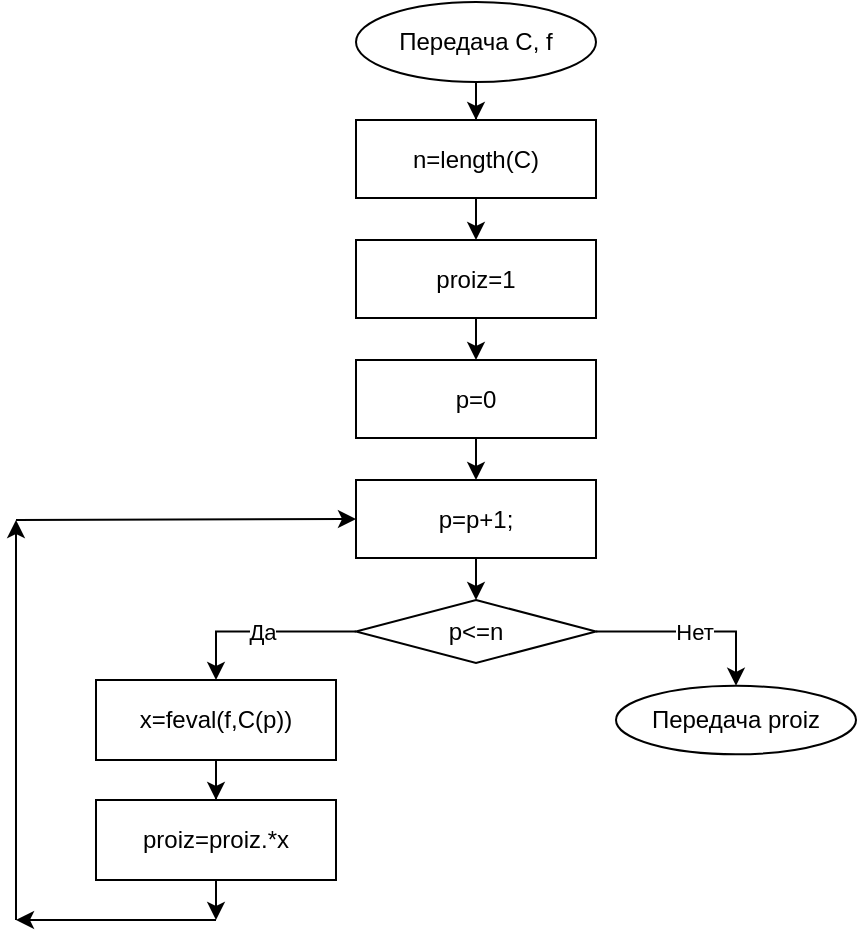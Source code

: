 <mxfile version="14.4.8" type="device" pages="4"><diagram id="p7F9MReObtsRd1Kzev0N" name="Page-1"><mxGraphModel dx="1387" dy="1841" grid="1" gridSize="10" guides="1" tooltips="1" connect="1" arrows="1" fold="1" page="1" pageScale="1" pageWidth="827" pageHeight="1169" math="0" shadow="0"><root><mxCell id="0"/><mxCell id="1" parent="0"/><mxCell id="exm4JS1nXxT4YLH1P7Y--3" value="" style="edgeStyle=orthogonalEdgeStyle;rounded=0;orthogonalLoop=1;jettySize=auto;html=1;" edge="1" parent="1" source="exm4JS1nXxT4YLH1P7Y--1" target="exm4JS1nXxT4YLH1P7Y--2"><mxGeometry relative="1" as="geometry"/></mxCell><mxCell id="exm4JS1nXxT4YLH1P7Y--1" value="Передача С, f" style="ellipse;whiteSpace=wrap;html=1;" vertex="1" parent="1"><mxGeometry x="340" y="-1169" width="120" height="40" as="geometry"/></mxCell><mxCell id="exm4JS1nXxT4YLH1P7Y--5" value="" style="edgeStyle=orthogonalEdgeStyle;rounded=0;orthogonalLoop=1;jettySize=auto;html=1;" edge="1" parent="1" source="exm4JS1nXxT4YLH1P7Y--2" target="exm4JS1nXxT4YLH1P7Y--4"><mxGeometry relative="1" as="geometry"/></mxCell><mxCell id="exm4JS1nXxT4YLH1P7Y--2" value="n=length(C)" style="whiteSpace=wrap;html=1;" vertex="1" parent="1"><mxGeometry x="340" y="-1110" width="120" height="39" as="geometry"/></mxCell><mxCell id="exm4JS1nXxT4YLH1P7Y--7" value="" style="edgeStyle=orthogonalEdgeStyle;rounded=0;orthogonalLoop=1;jettySize=auto;html=1;" edge="1" parent="1" source="exm4JS1nXxT4YLH1P7Y--4" target="exm4JS1nXxT4YLH1P7Y--6"><mxGeometry relative="1" as="geometry"/></mxCell><mxCell id="exm4JS1nXxT4YLH1P7Y--4" value="proiz=1" style="whiteSpace=wrap;html=1;" vertex="1" parent="1"><mxGeometry x="340" y="-1050" width="120" height="39" as="geometry"/></mxCell><mxCell id="exm4JS1nXxT4YLH1P7Y--9" value="" style="edgeStyle=orthogonalEdgeStyle;rounded=0;orthogonalLoop=1;jettySize=auto;html=1;" edge="1" parent="1" source="exm4JS1nXxT4YLH1P7Y--6" target="exm4JS1nXxT4YLH1P7Y--8"><mxGeometry relative="1" as="geometry"/></mxCell><mxCell id="exm4JS1nXxT4YLH1P7Y--6" value="p=0" style="whiteSpace=wrap;html=1;" vertex="1" parent="1"><mxGeometry x="340" y="-990" width="120" height="39" as="geometry"/></mxCell><mxCell id="exm4JS1nXxT4YLH1P7Y--13" value="" style="edgeStyle=orthogonalEdgeStyle;rounded=0;orthogonalLoop=1;jettySize=auto;html=1;" edge="1" parent="1" source="exm4JS1nXxT4YLH1P7Y--8" target="exm4JS1nXxT4YLH1P7Y--12"><mxGeometry relative="1" as="geometry"/></mxCell><mxCell id="exm4JS1nXxT4YLH1P7Y--8" value="p=p+1;" style="whiteSpace=wrap;html=1;" vertex="1" parent="1"><mxGeometry x="340" y="-930" width="120" height="39" as="geometry"/></mxCell><mxCell id="exm4JS1nXxT4YLH1P7Y--15" value="Да" style="edgeStyle=orthogonalEdgeStyle;rounded=0;orthogonalLoop=1;jettySize=auto;html=1;" edge="1" parent="1" source="exm4JS1nXxT4YLH1P7Y--12" target="exm4JS1nXxT4YLH1P7Y--14"><mxGeometry relative="1" as="geometry"/></mxCell><mxCell id="exm4JS1nXxT4YLH1P7Y--31" value="Нет" style="edgeStyle=orthogonalEdgeStyle;rounded=0;orthogonalLoop=1;jettySize=auto;html=1;" edge="1" parent="1" source="exm4JS1nXxT4YLH1P7Y--12" target="exm4JS1nXxT4YLH1P7Y--30"><mxGeometry relative="1" as="geometry"/></mxCell><mxCell id="exm4JS1nXxT4YLH1P7Y--12" value="p&amp;lt;=n" style="rhombus;whiteSpace=wrap;html=1;" vertex="1" parent="1"><mxGeometry x="340" y="-870" width="120" height="31.5" as="geometry"/></mxCell><mxCell id="exm4JS1nXxT4YLH1P7Y--17" value="" style="edgeStyle=orthogonalEdgeStyle;rounded=0;orthogonalLoop=1;jettySize=auto;html=1;" edge="1" parent="1" source="exm4JS1nXxT4YLH1P7Y--14" target="exm4JS1nXxT4YLH1P7Y--16"><mxGeometry relative="1" as="geometry"/></mxCell><mxCell id="exm4JS1nXxT4YLH1P7Y--14" value="x=feval(f,C(p))" style="whiteSpace=wrap;html=1;" vertex="1" parent="1"><mxGeometry x="210" y="-830" width="120" height="40" as="geometry"/></mxCell><mxCell id="exm4JS1nXxT4YLH1P7Y--16" value="proiz=proiz.*x" style="whiteSpace=wrap;html=1;" vertex="1" parent="1"><mxGeometry x="210" y="-770" width="120" height="40" as="geometry"/></mxCell><mxCell id="exm4JS1nXxT4YLH1P7Y--22" value="" style="endArrow=classic;html=1;exitX=0.5;exitY=1;exitDx=0;exitDy=0;" edge="1" parent="1" source="exm4JS1nXxT4YLH1P7Y--16"><mxGeometry width="50" height="50" relative="1" as="geometry"><mxPoint x="200" y="-610" as="sourcePoint"/><mxPoint x="270" y="-710" as="targetPoint"/></mxGeometry></mxCell><mxCell id="exm4JS1nXxT4YLH1P7Y--27" value="" style="endArrow=classic;html=1;" edge="1" parent="1"><mxGeometry width="50" height="50" relative="1" as="geometry"><mxPoint x="270" y="-710" as="sourcePoint"/><mxPoint x="170" y="-710" as="targetPoint"/></mxGeometry></mxCell><mxCell id="exm4JS1nXxT4YLH1P7Y--28" value="" style="endArrow=classic;html=1;" edge="1" parent="1"><mxGeometry width="50" height="50" relative="1" as="geometry"><mxPoint x="170" y="-710" as="sourcePoint"/><mxPoint x="170" y="-910" as="targetPoint"/></mxGeometry></mxCell><mxCell id="exm4JS1nXxT4YLH1P7Y--29" value="" style="endArrow=classic;html=1;entryX=0;entryY=0.5;entryDx=0;entryDy=0;" edge="1" parent="1" target="exm4JS1nXxT4YLH1P7Y--8"><mxGeometry width="50" height="50" relative="1" as="geometry"><mxPoint x="170" y="-910" as="sourcePoint"/><mxPoint x="250" y="-960" as="targetPoint"/></mxGeometry></mxCell><mxCell id="exm4JS1nXxT4YLH1P7Y--30" value="Передача proiz" style="ellipse;whiteSpace=wrap;html=1;" vertex="1" parent="1"><mxGeometry x="470" y="-827.12" width="120" height="34.25" as="geometry"/></mxCell></root></mxGraphModel></diagram><diagram id="ZK-W8tfJHLznuzbGrCzI" name="Page-2"><mxGraphModel dx="1387" dy="672" grid="1" gridSize="10" guides="1" tooltips="1" connect="1" arrows="1" fold="1" page="1" pageScale="1" pageWidth="827" pageHeight="1169" math="0" shadow="0"><root><mxCell id="3-taDUgvmx-gp7WLDBJt-0"/><mxCell id="3-taDUgvmx-gp7WLDBJt-1" parent="3-taDUgvmx-gp7WLDBJt-0"/><mxCell id="3-taDUgvmx-gp7WLDBJt-4" value="" style="edgeStyle=orthogonalEdgeStyle;rounded=0;orthogonalLoop=1;jettySize=auto;html=1;" edge="1" parent="3-taDUgvmx-gp7WLDBJt-1" source="3-taDUgvmx-gp7WLDBJt-2" target="3-taDUgvmx-gp7WLDBJt-3"><mxGeometry relative="1" as="geometry"/></mxCell><mxCell id="3-taDUgvmx-gp7WLDBJt-2" value="Передача C, f" style="ellipse;whiteSpace=wrap;html=1;" vertex="1" parent="3-taDUgvmx-gp7WLDBJt-1"><mxGeometry x="350" width="120" height="40" as="geometry"/></mxCell><mxCell id="3-taDUgvmx-gp7WLDBJt-6" value="" style="edgeStyle=orthogonalEdgeStyle;rounded=0;orthogonalLoop=1;jettySize=auto;html=1;" edge="1" parent="3-taDUgvmx-gp7WLDBJt-1" source="3-taDUgvmx-gp7WLDBJt-3" target="3-taDUgvmx-gp7WLDBJt-5"><mxGeometry relative="1" as="geometry"/></mxCell><mxCell id="3-taDUgvmx-gp7WLDBJt-3" value="x=f(C)" style="whiteSpace=wrap;html=1;" vertex="1" parent="3-taDUgvmx-gp7WLDBJt-1"><mxGeometry x="350" y="60" width="120" height="40" as="geometry"/></mxCell><mxCell id="3-taDUgvmx-gp7WLDBJt-8" value="" style="edgeStyle=orthogonalEdgeStyle;rounded=0;orthogonalLoop=1;jettySize=auto;html=1;" edge="1" parent="3-taDUgvmx-gp7WLDBJt-1" source="3-taDUgvmx-gp7WLDBJt-5" target="3-taDUgvmx-gp7WLDBJt-7"><mxGeometry relative="1" as="geometry"/></mxCell><mxCell id="3-taDUgvmx-gp7WLDBJt-5" value="&lt;div&gt;proiz=prod(x,'all')&lt;/div&gt;" style="whiteSpace=wrap;html=1;" vertex="1" parent="3-taDUgvmx-gp7WLDBJt-1"><mxGeometry x="350" y="110" width="120" height="40" as="geometry"/></mxCell><mxCell id="3-taDUgvmx-gp7WLDBJt-7" value="Передача proiz" style="ellipse;whiteSpace=wrap;html=1;" vertex="1" parent="3-taDUgvmx-gp7WLDBJt-1"><mxGeometry x="350" y="170" width="120" height="40" as="geometry"/></mxCell></root></mxGraphModel></diagram><diagram id="dn21mZQcyjPu83odbgWV" name="Page-3"><mxGraphModel dx="1387" dy="672" grid="1" gridSize="10" guides="1" tooltips="1" connect="1" arrows="1" fold="1" page="1" pageScale="1" pageWidth="827" pageHeight="1169" math="0" shadow="0"><root><mxCell id="N4aL53NMWghNFVXlBiMx-0"/><mxCell id="N4aL53NMWghNFVXlBiMx-1" parent="N4aL53NMWghNFVXlBiMx-0"/><mxCell id="N4aL53NMWghNFVXlBiMx-4" value="" style="edgeStyle=orthogonalEdgeStyle;rounded=0;orthogonalLoop=1;jettySize=auto;html=1;" edge="1" parent="N4aL53NMWghNFVXlBiMx-1" source="N4aL53NMWghNFVXlBiMx-2" target="N4aL53NMWghNFVXlBiMx-3"><mxGeometry relative="1" as="geometry"/></mxCell><mxCell id="N4aL53NMWghNFVXlBiMx-2" value="Передача х" style="ellipse;whiteSpace=wrap;html=1;" vertex="1" parent="N4aL53NMWghNFVXlBiMx-1"><mxGeometry x="354" width="120" height="40" as="geometry"/></mxCell><mxCell id="N4aL53NMWghNFVXlBiMx-6" value="" style="edgeStyle=orthogonalEdgeStyle;rounded=0;orthogonalLoop=1;jettySize=auto;html=1;" edge="1" parent="N4aL53NMWghNFVXlBiMx-1" source="N4aL53NMWghNFVXlBiMx-3" target="N4aL53NMWghNFVXlBiMx-5"><mxGeometry relative="1" as="geometry"/></mxCell><mxCell id="N4aL53NMWghNFVXlBiMx-3" value="y=abs(x).^(1/3);" style="whiteSpace=wrap;html=1;" vertex="1" parent="N4aL53NMWghNFVXlBiMx-1"><mxGeometry x="354" y="60" width="120" height="40" as="geometry"/></mxCell><mxCell id="N4aL53NMWghNFVXlBiMx-5" value="Передача y" style="ellipse;whiteSpace=wrap;html=1;" vertex="1" parent="N4aL53NMWghNFVXlBiMx-1"><mxGeometry x="354" y="120" width="120" height="40" as="geometry"/></mxCell></root></mxGraphModel></diagram><diagram id="KiUa26LZiUVo43EO8d3W" name="Page-4"><mxGraphModel dx="1981" dy="960" grid="1" gridSize="10" guides="1" tooltips="1" connect="1" arrows="1" fold="1" page="1" pageScale="1" pageWidth="827" pageHeight="1169" math="0" shadow="0"><root><mxCell id="Z-oRD54OFihKzy9W9z8Z-0"/><mxCell id="Z-oRD54OFihKzy9W9z8Z-1" parent="Z-oRD54OFihKzy9W9z8Z-0"/><mxCell id="uJOK14mTg8Ga417RZSJD-4" value="" style="edgeStyle=orthogonalEdgeStyle;rounded=0;orthogonalLoop=1;jettySize=auto;html=1;" edge="1" parent="Z-oRD54OFihKzy9W9z8Z-1" source="uJOK14mTg8Ga417RZSJD-0" target="uJOK14mTg8Ga417RZSJD-3"><mxGeometry relative="1" as="geometry"/></mxCell><mxCell id="uJOK14mTg8Ga417RZSJD-0" value="Начало" style="ellipse;whiteSpace=wrap;html=1;" vertex="1" parent="Z-oRD54OFihKzy9W9z8Z-1"><mxGeometry x="210" width="120" height="40" as="geometry"/></mxCell><mxCell id="uJOK14mTg8Ga417RZSJD-6" value="" style="edgeStyle=orthogonalEdgeStyle;rounded=0;orthogonalLoop=1;jettySize=auto;html=1;" edge="1" parent="Z-oRD54OFihKzy9W9z8Z-1" source="uJOK14mTg8Ga417RZSJD-3" target="uJOK14mTg8Ga417RZSJD-5"><mxGeometry relative="1" as="geometry"/></mxCell><mxCell id="uJOK14mTg8Ga417RZSJD-3" value="Ввод А, L" style="shape=parallelogram;perimeter=parallelogramPerimeter;whiteSpace=wrap;html=1;fixedSize=1;" vertex="1" parent="Z-oRD54OFihKzy9W9z8Z-1"><mxGeometry x="210" y="50" width="120" height="40" as="geometry"/></mxCell><mxCell id="uJOK14mTg8Ga417RZSJD-8" value="" style="edgeStyle=orthogonalEdgeStyle;rounded=0;orthogonalLoop=1;jettySize=auto;html=1;" edge="1" parent="Z-oRD54OFihKzy9W9z8Z-1" source="uJOK14mTg8Ga417RZSJD-5" target="uJOK14mTg8Ga417RZSJD-7"><mxGeometry relative="1" as="geometry"/></mxCell><mxCell id="uJOK14mTg8Ga417RZSJD-5" value="[n,m]=size(A)" style="whiteSpace=wrap;html=1;" vertex="1" parent="Z-oRD54OFihKzy9W9z8Z-1"><mxGeometry x="210" y="100" width="120" height="40" as="geometry"/></mxCell><mxCell id="uJOK14mTg8Ga417RZSJD-12" value="" style="edgeStyle=orthogonalEdgeStyle;rounded=0;orthogonalLoop=1;jettySize=auto;html=1;" edge="1" parent="Z-oRD54OFihKzy9W9z8Z-1" source="uJOK14mTg8Ga417RZSJD-7" target="uJOK14mTg8Ga417RZSJD-11"><mxGeometry relative="1" as="geometry"/></mxCell><mxCell id="uJOK14mTg8Ga417RZSJD-7" value="&lt;font style=&quot;font-size: 9px&quot;&gt;fprintf('К каждой строке x^3\n')&lt;/font&gt;" style="whiteSpace=wrap;html=1;" vertex="1" parent="Z-oRD54OFihKzy9W9z8Z-1"><mxGeometry x="210" y="150" width="120" height="40" as="geometry"/></mxCell><mxCell id="uJOK14mTg8Ga417RZSJD-14" value="" style="edgeStyle=orthogonalEdgeStyle;rounded=0;orthogonalLoop=1;jettySize=auto;html=1;" edge="1" parent="Z-oRD54OFihKzy9W9z8Z-1" source="uJOK14mTg8Ga417RZSJD-11" target="uJOK14mTg8Ga417RZSJD-13"><mxGeometry relative="1" as="geometry"/></mxCell><mxCell id="uJOK14mTg8Ga417RZSJD-11" value="&lt;font style=&quot;font-size: 9px&quot;&gt;fprintf(' Поэлементной обработкой:\n')&lt;/font&gt;" style="whiteSpace=wrap;html=1;" vertex="1" parent="Z-oRD54OFihKzy9W9z8Z-1"><mxGeometry x="210" y="200" width="120" height="40" as="geometry"/></mxCell><mxCell id="uJOK14mTg8Ga417RZSJD-18" value="" style="edgeStyle=orthogonalEdgeStyle;rounded=0;orthogonalLoop=1;jettySize=auto;html=1;" edge="1" parent="Z-oRD54OFihKzy9W9z8Z-1" source="uJOK14mTg8Ga417RZSJD-13" target="uJOK14mTg8Ga417RZSJD-17"><mxGeometry relative="1" as="geometry"/></mxCell><mxCell id="uJOK14mTg8Ga417RZSJD-13" value="p=0" style="whiteSpace=wrap;html=1;" vertex="1" parent="Z-oRD54OFihKzy9W9z8Z-1"><mxGeometry x="210" y="250" width="120" height="40" as="geometry"/></mxCell><mxCell id="uJOK14mTg8Ga417RZSJD-26" value="" style="edgeStyle=orthogonalEdgeStyle;rounded=0;orthogonalLoop=1;jettySize=auto;html=1;" edge="1" parent="Z-oRD54OFihKzy9W9z8Z-1" source="uJOK14mTg8Ga417RZSJD-17" target="uJOK14mTg8Ga417RZSJD-25"><mxGeometry relative="1" as="geometry"/></mxCell><mxCell id="uJOK14mTg8Ga417RZSJD-17" value="p=p+1" style="whiteSpace=wrap;html=1;" vertex="1" parent="Z-oRD54OFihKzy9W9z8Z-1"><mxGeometry x="210" y="300" width="120" height="40" as="geometry"/></mxCell><mxCell id="uJOK14mTg8Ga417RZSJD-28" value="Да" style="edgeStyle=orthogonalEdgeStyle;rounded=0;orthogonalLoop=1;jettySize=auto;html=1;" edge="1" parent="Z-oRD54OFihKzy9W9z8Z-1" source="uJOK14mTg8Ga417RZSJD-25" target="uJOK14mTg8Ga417RZSJD-27"><mxGeometry relative="1" as="geometry"/></mxCell><mxCell id="uJOK14mTg8Ga417RZSJD-38" value="Нет" style="edgeStyle=orthogonalEdgeStyle;rounded=0;orthogonalLoop=1;jettySize=auto;html=1;" edge="1" parent="Z-oRD54OFihKzy9W9z8Z-1" source="uJOK14mTg8Ga417RZSJD-25" target="uJOK14mTg8Ga417RZSJD-37"><mxGeometry relative="1" as="geometry"/></mxCell><mxCell id="uJOK14mTg8Ga417RZSJD-25" value="p&amp;lt;=n" style="shape=parallelogram;perimeter=parallelogramPerimeter;whiteSpace=wrap;html=1;fixedSize=1;" vertex="1" parent="Z-oRD54OFihKzy9W9z8Z-1"><mxGeometry x="210" y="350" width="120" height="40" as="geometry"/></mxCell><mxCell id="uJOK14mTg8Ga417RZSJD-30" value="" style="edgeStyle=orthogonalEdgeStyle;rounded=0;orthogonalLoop=1;jettySize=auto;html=1;" edge="1" parent="Z-oRD54OFihKzy9W9z8Z-1" source="uJOK14mTg8Ga417RZSJD-27" target="uJOK14mTg8Ga417RZSJD-29"><mxGeometry relative="1" as="geometry"/></mxCell><mxCell id="uJOK14mTg8Ga417RZSJD-27" value="&lt;font style=&quot;font-size: 9px&quot;&gt;fprintf ('&amp;nbsp; Строка №%d:\n',p)&lt;/font&gt;" style="whiteSpace=wrap;html=1;" vertex="1" parent="Z-oRD54OFihKzy9W9z8Z-1"><mxGeometry x="80" y="400" width="120" height="40" as="geometry"/></mxCell><mxCell id="uJOK14mTg8Ga417RZSJD-32" value="" style="edgeStyle=orthogonalEdgeStyle;rounded=0;orthogonalLoop=1;jettySize=auto;html=1;" edge="1" parent="Z-oRD54OFihKzy9W9z8Z-1" source="uJOK14mTg8Ga417RZSJD-29" target="uJOK14mTg8Ga417RZSJD-31"><mxGeometry relative="1" as="geometry"/></mxCell><mxCell id="uJOK14mTg8Ga417RZSJD-29" value="&lt;font style=&quot;font-size: 9px&quot;&gt;[a]=fun4_2_3_3_1(A(p,:), @x_cube)&lt;/font&gt;" style="whiteSpace=wrap;html=1;" vertex="1" parent="Z-oRD54OFihKzy9W9z8Z-1"><mxGeometry x="80" y="450" width="120" height="40" as="geometry"/></mxCell><mxCell id="uJOK14mTg8Ga417RZSJD-31" value="&lt;font style=&quot;font-size: 9px&quot;&gt;fprintf('&amp;nbsp; &amp;nbsp;\t%10.3f\n',a)&lt;/font&gt;" style="whiteSpace=wrap;html=1;" vertex="1" parent="Z-oRD54OFihKzy9W9z8Z-1"><mxGeometry x="80" y="500" width="120" height="40" as="geometry"/></mxCell><mxCell id="uJOK14mTg8Ga417RZSJD-33" value="" style="endArrow=classic;html=1;exitX=0.5;exitY=1;exitDx=0;exitDy=0;" edge="1" parent="Z-oRD54OFihKzy9W9z8Z-1" source="uJOK14mTg8Ga417RZSJD-31"><mxGeometry width="50" height="50" relative="1" as="geometry"><mxPoint x="390" y="500" as="sourcePoint"/><mxPoint x="140" y="560" as="targetPoint"/></mxGeometry></mxCell><mxCell id="uJOK14mTg8Ga417RZSJD-34" value="" style="endArrow=classic;html=1;" edge="1" parent="Z-oRD54OFihKzy9W9z8Z-1"><mxGeometry width="50" height="50" relative="1" as="geometry"><mxPoint x="140" y="560" as="sourcePoint"/><mxPoint x="40" y="560" as="targetPoint"/></mxGeometry></mxCell><mxCell id="uJOK14mTg8Ga417RZSJD-35" value="" style="endArrow=classic;html=1;" edge="1" parent="Z-oRD54OFihKzy9W9z8Z-1"><mxGeometry width="50" height="50" relative="1" as="geometry"><mxPoint x="40" y="560" as="sourcePoint"/><mxPoint x="40" y="320" as="targetPoint"/></mxGeometry></mxCell><mxCell id="uJOK14mTg8Ga417RZSJD-36" value="" style="endArrow=classic;html=1;entryX=0;entryY=0.5;entryDx=0;entryDy=0;" edge="1" parent="Z-oRD54OFihKzy9W9z8Z-1" target="uJOK14mTg8Ga417RZSJD-17"><mxGeometry width="50" height="50" relative="1" as="geometry"><mxPoint x="40" y="320" as="sourcePoint"/><mxPoint x="60" y="270" as="targetPoint"/></mxGeometry></mxCell><mxCell id="uJOK14mTg8Ga417RZSJD-37" value="&lt;font style=&quot;font-size: 9px&quot;&gt;fprintf(' Встроенными функциями:\n')&lt;/font&gt;" style="whiteSpace=wrap;html=1;" vertex="1" parent="Z-oRD54OFihKzy9W9z8Z-1"><mxGeometry x="340" y="400" width="120" height="40" as="geometry"/></mxCell><mxCell id="K1FTlHet51PSsW01UaiY-0" value="" style="edgeStyle=orthogonalEdgeStyle;rounded=0;orthogonalLoop=1;jettySize=auto;html=1;" edge="1" source="K1FTlHet51PSsW01UaiY-1" target="K1FTlHet51PSsW01UaiY-2" parent="Z-oRD54OFihKzy9W9z8Z-1"><mxGeometry relative="1" as="geometry"/></mxCell><mxCell id="K1FTlHet51PSsW01UaiY-1" value="p=0" style="whiteSpace=wrap;html=1;" vertex="1" parent="Z-oRD54OFihKzy9W9z8Z-1"><mxGeometry x="340" y="450" width="120" height="40" as="geometry"/></mxCell><mxCell id="K1FTlHet51PSsW01UaiY-2" value="p=p+1" style="whiteSpace=wrap;html=1;" vertex="1" parent="Z-oRD54OFihKzy9W9z8Z-1"><mxGeometry x="340" y="500" width="120" height="40" as="geometry"/></mxCell><mxCell id="K1FTlHet51PSsW01UaiY-3" value="" style="endArrow=classic;html=1;entryX=0.5;entryY=0;entryDx=0;entryDy=0;" edge="1" parent="Z-oRD54OFihKzy9W9z8Z-1" target="K1FTlHet51PSsW01UaiY-1"><mxGeometry width="50" height="50" relative="1" as="geometry"><mxPoint x="400" y="440" as="sourcePoint"/><mxPoint x="710" y="400" as="targetPoint"/></mxGeometry></mxCell><mxCell id="K1FTlHet51PSsW01UaiY-6" value="Да" style="edgeStyle=orthogonalEdgeStyle;rounded=0;orthogonalLoop=1;jettySize=auto;html=1;" edge="1" source="K1FTlHet51PSsW01UaiY-7" target="K1FTlHet51PSsW01UaiY-9" parent="Z-oRD54OFihKzy9W9z8Z-1"><mxGeometry relative="1" as="geometry"/></mxCell><mxCell id="K1FTlHet51PSsW01UaiY-16" value="Нет" style="edgeStyle=orthogonalEdgeStyle;rounded=0;orthogonalLoop=1;jettySize=auto;html=1;" edge="1" parent="Z-oRD54OFihKzy9W9z8Z-1" source="K1FTlHet51PSsW01UaiY-7" target="K1FTlHet51PSsW01UaiY-15"><mxGeometry relative="1" as="geometry"/></mxCell><mxCell id="K1FTlHet51PSsW01UaiY-7" value="p&amp;lt;=n" style="shape=parallelogram;perimeter=parallelogramPerimeter;whiteSpace=wrap;html=1;fixedSize=1;" vertex="1" parent="Z-oRD54OFihKzy9W9z8Z-1"><mxGeometry x="340" y="560" width="120" height="40" as="geometry"/></mxCell><mxCell id="K1FTlHet51PSsW01UaiY-8" value="" style="edgeStyle=orthogonalEdgeStyle;rounded=0;orthogonalLoop=1;jettySize=auto;html=1;" edge="1" source="K1FTlHet51PSsW01UaiY-9" target="K1FTlHet51PSsW01UaiY-11" parent="Z-oRD54OFihKzy9W9z8Z-1"><mxGeometry relative="1" as="geometry"/></mxCell><mxCell id="K1FTlHet51PSsW01UaiY-9" value="&lt;font style=&quot;font-size: 9px&quot;&gt;fprintf ('&amp;nbsp; Строка №%d:\n',p)&lt;/font&gt;" style="whiteSpace=wrap;html=1;" vertex="1" parent="Z-oRD54OFihKzy9W9z8Z-1"><mxGeometry x="210" y="610" width="120" height="40" as="geometry"/></mxCell><mxCell id="K1FTlHet51PSsW01UaiY-10" value="" style="edgeStyle=orthogonalEdgeStyle;rounded=0;orthogonalLoop=1;jettySize=auto;html=1;" edge="1" source="K1FTlHet51PSsW01UaiY-11" target="K1FTlHet51PSsW01UaiY-12" parent="Z-oRD54OFihKzy9W9z8Z-1"><mxGeometry relative="1" as="geometry"/></mxCell><mxCell id="K1FTlHet51PSsW01UaiY-11" value="&lt;font style=&quot;font-size: 9px&quot;&gt;[a]=fun4_2_3_3_2(A(p,:), @x_cube)&lt;/font&gt;" style="whiteSpace=wrap;html=1;" vertex="1" parent="Z-oRD54OFihKzy9W9z8Z-1"><mxGeometry x="210" y="660" width="120" height="40" as="geometry"/></mxCell><mxCell id="K1FTlHet51PSsW01UaiY-12" value="&lt;font style=&quot;font-size: 9px&quot;&gt;fprintf('&amp;nbsp; &amp;nbsp;\t%10.3f\n',a)&lt;/font&gt;" style="whiteSpace=wrap;html=1;" vertex="1" parent="Z-oRD54OFihKzy9W9z8Z-1"><mxGeometry x="210" y="710" width="120" height="40" as="geometry"/></mxCell><mxCell id="K1FTlHet51PSsW01UaiY-14" value="" style="endArrow=classic;html=1;entryX=0.5;entryY=0;entryDx=0;entryDy=0;exitX=0.5;exitY=1;exitDx=0;exitDy=0;" edge="1" parent="Z-oRD54OFihKzy9W9z8Z-1" source="K1FTlHet51PSsW01UaiY-2" target="K1FTlHet51PSsW01UaiY-7"><mxGeometry width="50" height="50" relative="1" as="geometry"><mxPoint x="390" y="400" as="sourcePoint"/><mxPoint x="440" y="350" as="targetPoint"/></mxGeometry></mxCell><mxCell id="K1FTlHet51PSsW01UaiY-18" value="" style="edgeStyle=orthogonalEdgeStyle;rounded=0;orthogonalLoop=1;jettySize=auto;html=1;" edge="1" parent="Z-oRD54OFihKzy9W9z8Z-1" source="K1FTlHet51PSsW01UaiY-15" target="K1FTlHet51PSsW01UaiY-17"><mxGeometry relative="1" as="geometry"/></mxCell><mxCell id="K1FTlHet51PSsW01UaiY-15" value="&lt;font style=&quot;font-size: 9px&quot;&gt;fprintf('К совокупности первых %d строк логарифм от модуля х\n',L&lt;/font&gt;" style="whiteSpace=wrap;html=1;" vertex="1" parent="Z-oRD54OFihKzy9W9z8Z-1"><mxGeometry x="470" y="610" width="120" height="40" as="geometry"/></mxCell><mxCell id="K1FTlHet51PSsW01UaiY-20" value="" style="edgeStyle=orthogonalEdgeStyle;rounded=0;orthogonalLoop=1;jettySize=auto;html=1;" edge="1" parent="Z-oRD54OFihKzy9W9z8Z-1" source="K1FTlHet51PSsW01UaiY-17" target="K1FTlHet51PSsW01UaiY-19"><mxGeometry relative="1" as="geometry"/></mxCell><mxCell id="K1FTlHet51PSsW01UaiY-17" value="&lt;font style=&quot;font-size: 9px&quot;&gt;fprintf(' Поэлементной обработкой:\n')&lt;/font&gt;" style="whiteSpace=wrap;html=1;" vertex="1" parent="Z-oRD54OFihKzy9W9z8Z-1"><mxGeometry x="470" y="660" width="120" height="40" as="geometry"/></mxCell><mxCell id="K1FTlHet51PSsW01UaiY-22" value="" style="edgeStyle=orthogonalEdgeStyle;rounded=0;orthogonalLoop=1;jettySize=auto;html=1;" edge="1" parent="Z-oRD54OFihKzy9W9z8Z-1" source="K1FTlHet51PSsW01UaiY-19" target="K1FTlHet51PSsW01UaiY-21"><mxGeometry relative="1" as="geometry"/></mxCell><mxCell id="K1FTlHet51PSsW01UaiY-19" value="&lt;font style=&quot;font-size: 6px&quot;&gt;[a]=fun4_2_3_3_1(reshape(A(1:L,:),L*m,1), @ln_abs)&lt;/font&gt;" style="whiteSpace=wrap;html=1;" vertex="1" parent="Z-oRD54OFihKzy9W9z8Z-1"><mxGeometry x="470" y="710" width="120" height="40" as="geometry"/></mxCell><mxCell id="K1FTlHet51PSsW01UaiY-24" value="" style="edgeStyle=orthogonalEdgeStyle;rounded=0;orthogonalLoop=1;jettySize=auto;html=1;" edge="1" parent="Z-oRD54OFihKzy9W9z8Z-1" source="K1FTlHet51PSsW01UaiY-21" target="K1FTlHet51PSsW01UaiY-23"><mxGeometry relative="1" as="geometry"/></mxCell><mxCell id="K1FTlHet51PSsW01UaiY-21" value="&lt;font style=&quot;font-size: 9px&quot;&gt;fprintf('&amp;nbsp; \t%10.3f\n',a)&lt;/font&gt;" style="whiteSpace=wrap;html=1;" vertex="1" parent="Z-oRD54OFihKzy9W9z8Z-1"><mxGeometry x="470" y="760" width="120" height="40" as="geometry"/></mxCell><mxCell id="K1FTlHet51PSsW01UaiY-26" value="" style="edgeStyle=orthogonalEdgeStyle;rounded=0;orthogonalLoop=1;jettySize=auto;html=1;" edge="1" parent="Z-oRD54OFihKzy9W9z8Z-1" source="K1FTlHet51PSsW01UaiY-23" target="K1FTlHet51PSsW01UaiY-25"><mxGeometry relative="1" as="geometry"/></mxCell><mxCell id="K1FTlHet51PSsW01UaiY-23" value="&lt;font style=&quot;font-size: 9px&quot;&gt;fprintf(' Встроенными функциями:\n')&lt;/font&gt;" style="whiteSpace=wrap;html=1;" vertex="1" parent="Z-oRD54OFihKzy9W9z8Z-1"><mxGeometry x="470" y="810" width="120" height="40" as="geometry"/></mxCell><mxCell id="K1FTlHet51PSsW01UaiY-28" value="" style="edgeStyle=orthogonalEdgeStyle;rounded=0;orthogonalLoop=1;jettySize=auto;html=1;" edge="1" parent="Z-oRD54OFihKzy9W9z8Z-1" source="K1FTlHet51PSsW01UaiY-25" target="K1FTlHet51PSsW01UaiY-27"><mxGeometry relative="1" as="geometry"/></mxCell><mxCell id="K1FTlHet51PSsW01UaiY-25" value="&lt;font style=&quot;font-size: 6px&quot;&gt;[a]=fun4_2_3_3_2(reshape(A(1:L,:),L*m,1), @ln_abs)&lt;/font&gt;" style="whiteSpace=wrap;html=1;" vertex="1" parent="Z-oRD54OFihKzy9W9z8Z-1"><mxGeometry x="470" y="860" width="120" height="40" as="geometry"/></mxCell><mxCell id="K1FTlHet51PSsW01UaiY-30" value="" style="edgeStyle=orthogonalEdgeStyle;rounded=0;orthogonalLoop=1;jettySize=auto;html=1;" edge="1" parent="Z-oRD54OFihKzy9W9z8Z-1" source="K1FTlHet51PSsW01UaiY-27" target="K1FTlHet51PSsW01UaiY-29"><mxGeometry relative="1" as="geometry"/></mxCell><mxCell id="K1FTlHet51PSsW01UaiY-27" value="&lt;font style=&quot;font-size: 9px&quot;&gt;fprintf('&amp;nbsp; \t%10.3f\n',a)&lt;/font&gt;" style="whiteSpace=wrap;html=1;" vertex="1" parent="Z-oRD54OFihKzy9W9z8Z-1"><mxGeometry x="470" y="910" width="120" height="40" as="geometry"/></mxCell><mxCell id="K1FTlHet51PSsW01UaiY-32" value="" style="edgeStyle=orthogonalEdgeStyle;rounded=0;orthogonalLoop=1;jettySize=auto;html=1;" edge="1" parent="Z-oRD54OFihKzy9W9z8Z-1" source="K1FTlHet51PSsW01UaiY-29" target="K1FTlHet51PSsW01UaiY-31"><mxGeometry relative="1" as="geometry"/></mxCell><mxCell id="K1FTlHet51PSsW01UaiY-29" value="&lt;font style=&quot;font-size: 9px&quot;&gt;fprintf('К каждому столбцу корень кубический из модуля х\n')&lt;/font&gt;" style="whiteSpace=wrap;html=1;" vertex="1" parent="Z-oRD54OFihKzy9W9z8Z-1"><mxGeometry x="470" y="960" width="120" height="40" as="geometry"/></mxCell><mxCell id="K1FTlHet51PSsW01UaiY-31" value="&lt;font style=&quot;font-size: 9px&quot;&gt;fprintf(' Поэлементной обработкой:\n')&lt;/font&gt;" style="whiteSpace=wrap;html=1;" vertex="1" parent="Z-oRD54OFihKzy9W9z8Z-1"><mxGeometry x="470" y="1010" width="120" height="40" as="geometry"/></mxCell><mxCell id="K1FTlHet51PSsW01UaiY-33" value="" style="edgeStyle=orthogonalEdgeStyle;rounded=0;orthogonalLoop=1;jettySize=auto;html=1;" edge="1" source="K1FTlHet51PSsW01UaiY-34" target="K1FTlHet51PSsW01UaiY-35" parent="Z-oRD54OFihKzy9W9z8Z-1"><mxGeometry relative="1" as="geometry"/></mxCell><mxCell id="K1FTlHet51PSsW01UaiY-34" value="p=0" style="whiteSpace=wrap;html=1;" vertex="1" parent="Z-oRD54OFihKzy9W9z8Z-1"><mxGeometry x="470" y="1060" width="120" height="40" as="geometry"/></mxCell><mxCell id="K1FTlHet51PSsW01UaiY-35" value="p=p+1" style="whiteSpace=wrap;html=1;" vertex="1" parent="Z-oRD54OFihKzy9W9z8Z-1"><mxGeometry x="470" y="1110" width="120" height="40" as="geometry"/></mxCell><mxCell id="K1FTlHet51PSsW01UaiY-40" value="Да" style="edgeStyle=orthogonalEdgeStyle;rounded=0;orthogonalLoop=1;jettySize=auto;html=1;" edge="1" parent="Z-oRD54OFihKzy9W9z8Z-1" source="K1FTlHet51PSsW01UaiY-36" target="K1FTlHet51PSsW01UaiY-39"><mxGeometry relative="1" as="geometry"/></mxCell><mxCell id="K1FTlHet51PSsW01UaiY-57" value="Нет" style="edgeStyle=orthogonalEdgeStyle;rounded=0;orthogonalLoop=1;jettySize=auto;html=1;" edge="1" parent="Z-oRD54OFihKzy9W9z8Z-1" source="K1FTlHet51PSsW01UaiY-36" target="K1FTlHet51PSsW01UaiY-56"><mxGeometry relative="1" as="geometry"/></mxCell><mxCell id="K1FTlHet51PSsW01UaiY-36" value="p&amp;lt;=n" style="shape=parallelogram;perimeter=parallelogramPerimeter;whiteSpace=wrap;html=1;fixedSize=1;" vertex="1" parent="Z-oRD54OFihKzy9W9z8Z-1"><mxGeometry x="470" y="1170" width="120" height="40" as="geometry"/></mxCell><mxCell id="K1FTlHet51PSsW01UaiY-37" value="" style="endArrow=classic;html=1;entryX=0.5;entryY=0;entryDx=0;entryDy=0;exitX=0.5;exitY=1;exitDx=0;exitDy=0;" edge="1" source="K1FTlHet51PSsW01UaiY-35" target="K1FTlHet51PSsW01UaiY-36" parent="Z-oRD54OFihKzy9W9z8Z-1"><mxGeometry width="50" height="50" relative="1" as="geometry"><mxPoint x="520" y="1010" as="sourcePoint"/><mxPoint x="570" y="960" as="targetPoint"/></mxGeometry></mxCell><mxCell id="K1FTlHet51PSsW01UaiY-38" value="" style="endArrow=classic;html=1;entryX=0.5;entryY=0;entryDx=0;entryDy=0;exitX=0.5;exitY=1;exitDx=0;exitDy=0;" edge="1" parent="Z-oRD54OFihKzy9W9z8Z-1" source="K1FTlHet51PSsW01UaiY-31" target="K1FTlHet51PSsW01UaiY-34"><mxGeometry width="50" height="50" relative="1" as="geometry"><mxPoint x="400" y="1020" as="sourcePoint"/><mxPoint x="450" y="970" as="targetPoint"/></mxGeometry></mxCell><mxCell id="K1FTlHet51PSsW01UaiY-42" value="" style="edgeStyle=orthogonalEdgeStyle;rounded=0;orthogonalLoop=1;jettySize=auto;html=1;" edge="1" parent="Z-oRD54OFihKzy9W9z8Z-1" source="K1FTlHet51PSsW01UaiY-39" target="K1FTlHet51PSsW01UaiY-41"><mxGeometry relative="1" as="geometry"/></mxCell><mxCell id="K1FTlHet51PSsW01UaiY-39" value="&lt;font style=&quot;font-size: 9px&quot;&gt;fprintf('  Столбец №%d\n',p)&lt;/font&gt;" style="whiteSpace=wrap;html=1;" vertex="1" parent="Z-oRD54OFihKzy9W9z8Z-1"><mxGeometry x="340" y="1220" width="120" height="40" as="geometry"/></mxCell><mxCell id="K1FTlHet51PSsW01UaiY-44" value="" style="edgeStyle=orthogonalEdgeStyle;rounded=0;orthogonalLoop=1;jettySize=auto;html=1;" edge="1" parent="Z-oRD54OFihKzy9W9z8Z-1" source="K1FTlHet51PSsW01UaiY-41" target="K1FTlHet51PSsW01UaiY-43"><mxGeometry relative="1" as="geometry"/></mxCell><mxCell id="K1FTlHet51PSsW01UaiY-41" value="&lt;font style=&quot;font-size: 9px&quot;&gt;[a]=fun4_2_3_3_1(A(:,p), @root3)&lt;/font&gt;" style="whiteSpace=wrap;html=1;" vertex="1" parent="Z-oRD54OFihKzy9W9z8Z-1"><mxGeometry x="340" y="1270" width="120" height="40" as="geometry"/></mxCell><mxCell id="K1FTlHet51PSsW01UaiY-43" value="&lt;font style=&quot;font-size: 9px&quot;&gt;fprintf('   \t%10.3f\n',a)&lt;/font&gt;" style="whiteSpace=wrap;html=1;" vertex="1" parent="Z-oRD54OFihKzy9W9z8Z-1"><mxGeometry x="340" y="1320" width="120" height="40" as="geometry"/></mxCell><mxCell id="K1FTlHet51PSsW01UaiY-46" value="" style="endArrow=classic;html=1;exitX=0.5;exitY=1;exitDx=0;exitDy=0;" edge="1" parent="Z-oRD54OFihKzy9W9z8Z-1" source="K1FTlHet51PSsW01UaiY-12"><mxGeometry width="50" height="50" relative="1" as="geometry"><mxPoint x="400" y="620" as="sourcePoint"/><mxPoint x="270" y="770" as="targetPoint"/></mxGeometry></mxCell><mxCell id="K1FTlHet51PSsW01UaiY-47" value="" style="endArrow=classic;html=1;" edge="1" parent="Z-oRD54OFihKzy9W9z8Z-1"><mxGeometry width="50" height="50" relative="1" as="geometry"><mxPoint x="270" y="770" as="sourcePoint"/><mxPoint x="200" y="770" as="targetPoint"/></mxGeometry></mxCell><mxCell id="K1FTlHet51PSsW01UaiY-48" value="" style="endArrow=classic;html=1;" edge="1" parent="Z-oRD54OFihKzy9W9z8Z-1"><mxGeometry width="50" height="50" relative="1" as="geometry"><mxPoint x="200" y="770" as="sourcePoint"/><mxPoint x="200" y="560" as="targetPoint"/></mxGeometry></mxCell><mxCell id="K1FTlHet51PSsW01UaiY-49" value="" style="endArrow=classic;html=1;entryX=0;entryY=0.5;entryDx=0;entryDy=0;" edge="1" parent="Z-oRD54OFihKzy9W9z8Z-1" target="K1FTlHet51PSsW01UaiY-2"><mxGeometry width="50" height="50" relative="1" as="geometry"><mxPoint x="240" y="520" as="sourcePoint"/><mxPoint x="330" y="510" as="targetPoint"/></mxGeometry></mxCell><mxCell id="K1FTlHet51PSsW01UaiY-50" value="" style="endArrow=classic;html=1;" edge="1" parent="Z-oRD54OFihKzy9W9z8Z-1"><mxGeometry width="50" height="50" relative="1" as="geometry"><mxPoint x="200" y="560" as="sourcePoint"/><mxPoint x="240" y="560" as="targetPoint"/></mxGeometry></mxCell><mxCell id="K1FTlHet51PSsW01UaiY-51" value="" style="endArrow=classic;html=1;" edge="1" parent="Z-oRD54OFihKzy9W9z8Z-1"><mxGeometry width="50" height="50" relative="1" as="geometry"><mxPoint x="240" y="560" as="sourcePoint"/><mxPoint x="240" y="520" as="targetPoint"/></mxGeometry></mxCell><mxCell id="K1FTlHet51PSsW01UaiY-52" value="" style="endArrow=classic;html=1;entryX=0;entryY=0.5;entryDx=0;entryDy=0;" edge="1" parent="Z-oRD54OFihKzy9W9z8Z-1" target="K1FTlHet51PSsW01UaiY-35"><mxGeometry width="50" height="50" relative="1" as="geometry"><mxPoint x="320" y="1130" as="sourcePoint"/><mxPoint x="330" y="1090" as="targetPoint"/></mxGeometry></mxCell><mxCell id="K1FTlHet51PSsW01UaiY-53" value="" style="endArrow=classic;html=1;" edge="1" parent="Z-oRD54OFihKzy9W9z8Z-1"><mxGeometry width="50" height="50" relative="1" as="geometry"><mxPoint x="320" y="1390" as="sourcePoint"/><mxPoint x="320" y="1130" as="targetPoint"/></mxGeometry></mxCell><mxCell id="K1FTlHet51PSsW01UaiY-54" value="" style="endArrow=classic;html=1;exitX=0.5;exitY=1;exitDx=0;exitDy=0;" edge="1" parent="Z-oRD54OFihKzy9W9z8Z-1" source="K1FTlHet51PSsW01UaiY-43"><mxGeometry width="50" height="50" relative="1" as="geometry"><mxPoint x="490" y="1430" as="sourcePoint"/><mxPoint x="400" y="1390" as="targetPoint"/></mxGeometry></mxCell><mxCell id="K1FTlHet51PSsW01UaiY-55" value="" style="endArrow=classic;html=1;" edge="1" parent="Z-oRD54OFihKzy9W9z8Z-1"><mxGeometry width="50" height="50" relative="1" as="geometry"><mxPoint x="400" y="1390" as="sourcePoint"/><mxPoint x="320" y="1390" as="targetPoint"/></mxGeometry></mxCell><mxCell id="K1FTlHet51PSsW01UaiY-56" value="&lt;font style=&quot;font-size: 9px&quot;&gt;fprintf(' Встроенными функциями:\n')&lt;/font&gt;" style="whiteSpace=wrap;html=1;" vertex="1" parent="Z-oRD54OFihKzy9W9z8Z-1"><mxGeometry x="600" y="1220" width="120" height="40" as="geometry"/></mxCell><mxCell id="K1FTlHet51PSsW01UaiY-58" value="" style="edgeStyle=orthogonalEdgeStyle;rounded=0;orthogonalLoop=1;jettySize=auto;html=1;" edge="1" source="K1FTlHet51PSsW01UaiY-59" target="K1FTlHet51PSsW01UaiY-60" parent="Z-oRD54OFihKzy9W9z8Z-1"><mxGeometry relative="1" as="geometry"/></mxCell><mxCell id="K1FTlHet51PSsW01UaiY-59" value="p=0" style="whiteSpace=wrap;html=1;" vertex="1" parent="Z-oRD54OFihKzy9W9z8Z-1"><mxGeometry x="600" y="1300" width="120" height="40" as="geometry"/></mxCell><mxCell id="K1FTlHet51PSsW01UaiY-60" value="p=p+1" style="whiteSpace=wrap;html=1;" vertex="1" parent="Z-oRD54OFihKzy9W9z8Z-1"><mxGeometry x="600" y="1350" width="120" height="40" as="geometry"/></mxCell><mxCell id="K1FTlHet51PSsW01UaiY-61" value="Да" style="edgeStyle=orthogonalEdgeStyle;rounded=0;orthogonalLoop=1;jettySize=auto;html=1;" edge="1" source="K1FTlHet51PSsW01UaiY-62" target="K1FTlHet51PSsW01UaiY-65" parent="Z-oRD54OFihKzy9W9z8Z-1"><mxGeometry relative="1" as="geometry"/></mxCell><mxCell id="K1FTlHet51PSsW01UaiY-75" value="" style="edgeStyle=orthogonalEdgeStyle;rounded=0;orthogonalLoop=1;jettySize=auto;html=1;" edge="1" parent="Z-oRD54OFihKzy9W9z8Z-1" source="K1FTlHet51PSsW01UaiY-62" target="K1FTlHet51PSsW01UaiY-74"><mxGeometry relative="1" as="geometry"/></mxCell><mxCell id="K1FTlHet51PSsW01UaiY-62" value="p&amp;lt;=n" style="shape=parallelogram;perimeter=parallelogramPerimeter;whiteSpace=wrap;html=1;fixedSize=1;" vertex="1" parent="Z-oRD54OFihKzy9W9z8Z-1"><mxGeometry x="600" y="1410" width="120" height="40" as="geometry"/></mxCell><mxCell id="K1FTlHet51PSsW01UaiY-63" value="" style="endArrow=classic;html=1;entryX=0.5;entryY=0;entryDx=0;entryDy=0;exitX=0.5;exitY=1;exitDx=0;exitDy=0;" edge="1" source="K1FTlHet51PSsW01UaiY-60" target="K1FTlHet51PSsW01UaiY-62" parent="Z-oRD54OFihKzy9W9z8Z-1"><mxGeometry width="50" height="50" relative="1" as="geometry"><mxPoint x="650" y="1250" as="sourcePoint"/><mxPoint x="700" y="1200" as="targetPoint"/></mxGeometry></mxCell><mxCell id="K1FTlHet51PSsW01UaiY-64" value="" style="edgeStyle=orthogonalEdgeStyle;rounded=0;orthogonalLoop=1;jettySize=auto;html=1;" edge="1" source="K1FTlHet51PSsW01UaiY-65" target="K1FTlHet51PSsW01UaiY-67" parent="Z-oRD54OFihKzy9W9z8Z-1"><mxGeometry relative="1" as="geometry"/></mxCell><mxCell id="K1FTlHet51PSsW01UaiY-65" value="&lt;font style=&quot;font-size: 9px&quot;&gt;fprintf('  Столбец №%d\n',p)&lt;/font&gt;" style="whiteSpace=wrap;html=1;" vertex="1" parent="Z-oRD54OFihKzy9W9z8Z-1"><mxGeometry x="470" y="1460" width="120" height="40" as="geometry"/></mxCell><mxCell id="K1FTlHet51PSsW01UaiY-66" value="" style="edgeStyle=orthogonalEdgeStyle;rounded=0;orthogonalLoop=1;jettySize=auto;html=1;" edge="1" source="K1FTlHet51PSsW01UaiY-67" target="K1FTlHet51PSsW01UaiY-68" parent="Z-oRD54OFihKzy9W9z8Z-1"><mxGeometry relative="1" as="geometry"/></mxCell><mxCell id="K1FTlHet51PSsW01UaiY-67" value="&lt;font style=&quot;font-size: 9px&quot;&gt;[a]=fun4_2_3_3_2(A(:,p), @root3)&lt;/font&gt;" style="whiteSpace=wrap;html=1;" vertex="1" parent="Z-oRD54OFihKzy9W9z8Z-1"><mxGeometry x="470" y="1510" width="120" height="40" as="geometry"/></mxCell><mxCell id="K1FTlHet51PSsW01UaiY-68" value="&lt;font style=&quot;font-size: 9px&quot;&gt;fprintf('   \t%10.3f\n',a)&lt;/font&gt;" style="whiteSpace=wrap;html=1;" vertex="1" parent="Z-oRD54OFihKzy9W9z8Z-1"><mxGeometry x="470" y="1560" width="120" height="40" as="geometry"/></mxCell><mxCell id="K1FTlHet51PSsW01UaiY-69" value="" style="endArrow=classic;html=1;entryX=0;entryY=0.5;entryDx=0;entryDy=0;" edge="1" target="K1FTlHet51PSsW01UaiY-60" parent="Z-oRD54OFihKzy9W9z8Z-1"><mxGeometry width="50" height="50" relative="1" as="geometry"><mxPoint x="450" y="1370" as="sourcePoint"/><mxPoint x="460" y="1330" as="targetPoint"/></mxGeometry></mxCell><mxCell id="K1FTlHet51PSsW01UaiY-70" value="" style="endArrow=classic;html=1;" edge="1" parent="Z-oRD54OFihKzy9W9z8Z-1"><mxGeometry width="50" height="50" relative="1" as="geometry"><mxPoint x="450" y="1630" as="sourcePoint"/><mxPoint x="450" y="1370" as="targetPoint"/></mxGeometry></mxCell><mxCell id="K1FTlHet51PSsW01UaiY-71" value="" style="endArrow=classic;html=1;exitX=0.5;exitY=1;exitDx=0;exitDy=0;" edge="1" source="K1FTlHet51PSsW01UaiY-68" parent="Z-oRD54OFihKzy9W9z8Z-1"><mxGeometry width="50" height="50" relative="1" as="geometry"><mxPoint x="620" y="1670" as="sourcePoint"/><mxPoint x="530" y="1630" as="targetPoint"/></mxGeometry></mxCell><mxCell id="K1FTlHet51PSsW01UaiY-72" value="" style="endArrow=classic;html=1;" edge="1" parent="Z-oRD54OFihKzy9W9z8Z-1"><mxGeometry width="50" height="50" relative="1" as="geometry"><mxPoint x="530" y="1630" as="sourcePoint"/><mxPoint x="450" y="1630" as="targetPoint"/></mxGeometry></mxCell><mxCell id="K1FTlHet51PSsW01UaiY-73" value="" style="endArrow=classic;html=1;exitX=0.5;exitY=1;exitDx=0;exitDy=0;entryX=0.5;entryY=0;entryDx=0;entryDy=0;" edge="1" parent="Z-oRD54OFihKzy9W9z8Z-1" source="K1FTlHet51PSsW01UaiY-56" target="K1FTlHet51PSsW01UaiY-59"><mxGeometry width="50" height="50" relative="1" as="geometry"><mxPoint x="400" y="1500" as="sourcePoint"/><mxPoint x="450" y="1450" as="targetPoint"/></mxGeometry></mxCell><mxCell id="K1FTlHet51PSsW01UaiY-74" value="Конец" style="ellipse;whiteSpace=wrap;html=1;" vertex="1" parent="Z-oRD54OFihKzy9W9z8Z-1"><mxGeometry x="730" y="1460" width="120" height="40" as="geometry"/></mxCell></root></mxGraphModel></diagram></mxfile>